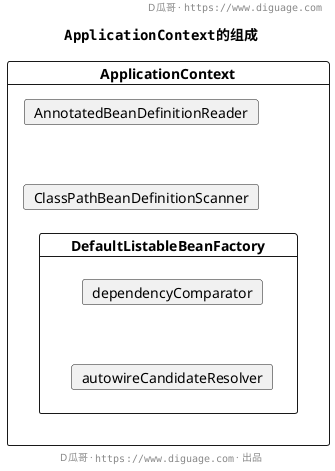 @startuml
header D瓜哥 · ""https://www.diguage.com""

title **""ApplicationContext""的组成**
card ApplicationContext {
    card AnnotatedBeanDefinitionReader
    card ClassPathBeanDefinitionScanner
    card DefaultListableBeanFactory {
        card dependencyComparator
        card autowireCandidateResolver
    }
}

AnnotatedBeanDefinitionReader -[hidden]-> ClassPathBeanDefinitionScanner
ClassPathBeanDefinitionScanner -[hidden]-> DefaultListableBeanFactory

dependencyComparator -[hidden]-> autowireCandidateResolver

footer D瓜哥 · ""https://www.diguage.com"" · 出品
@enduml
